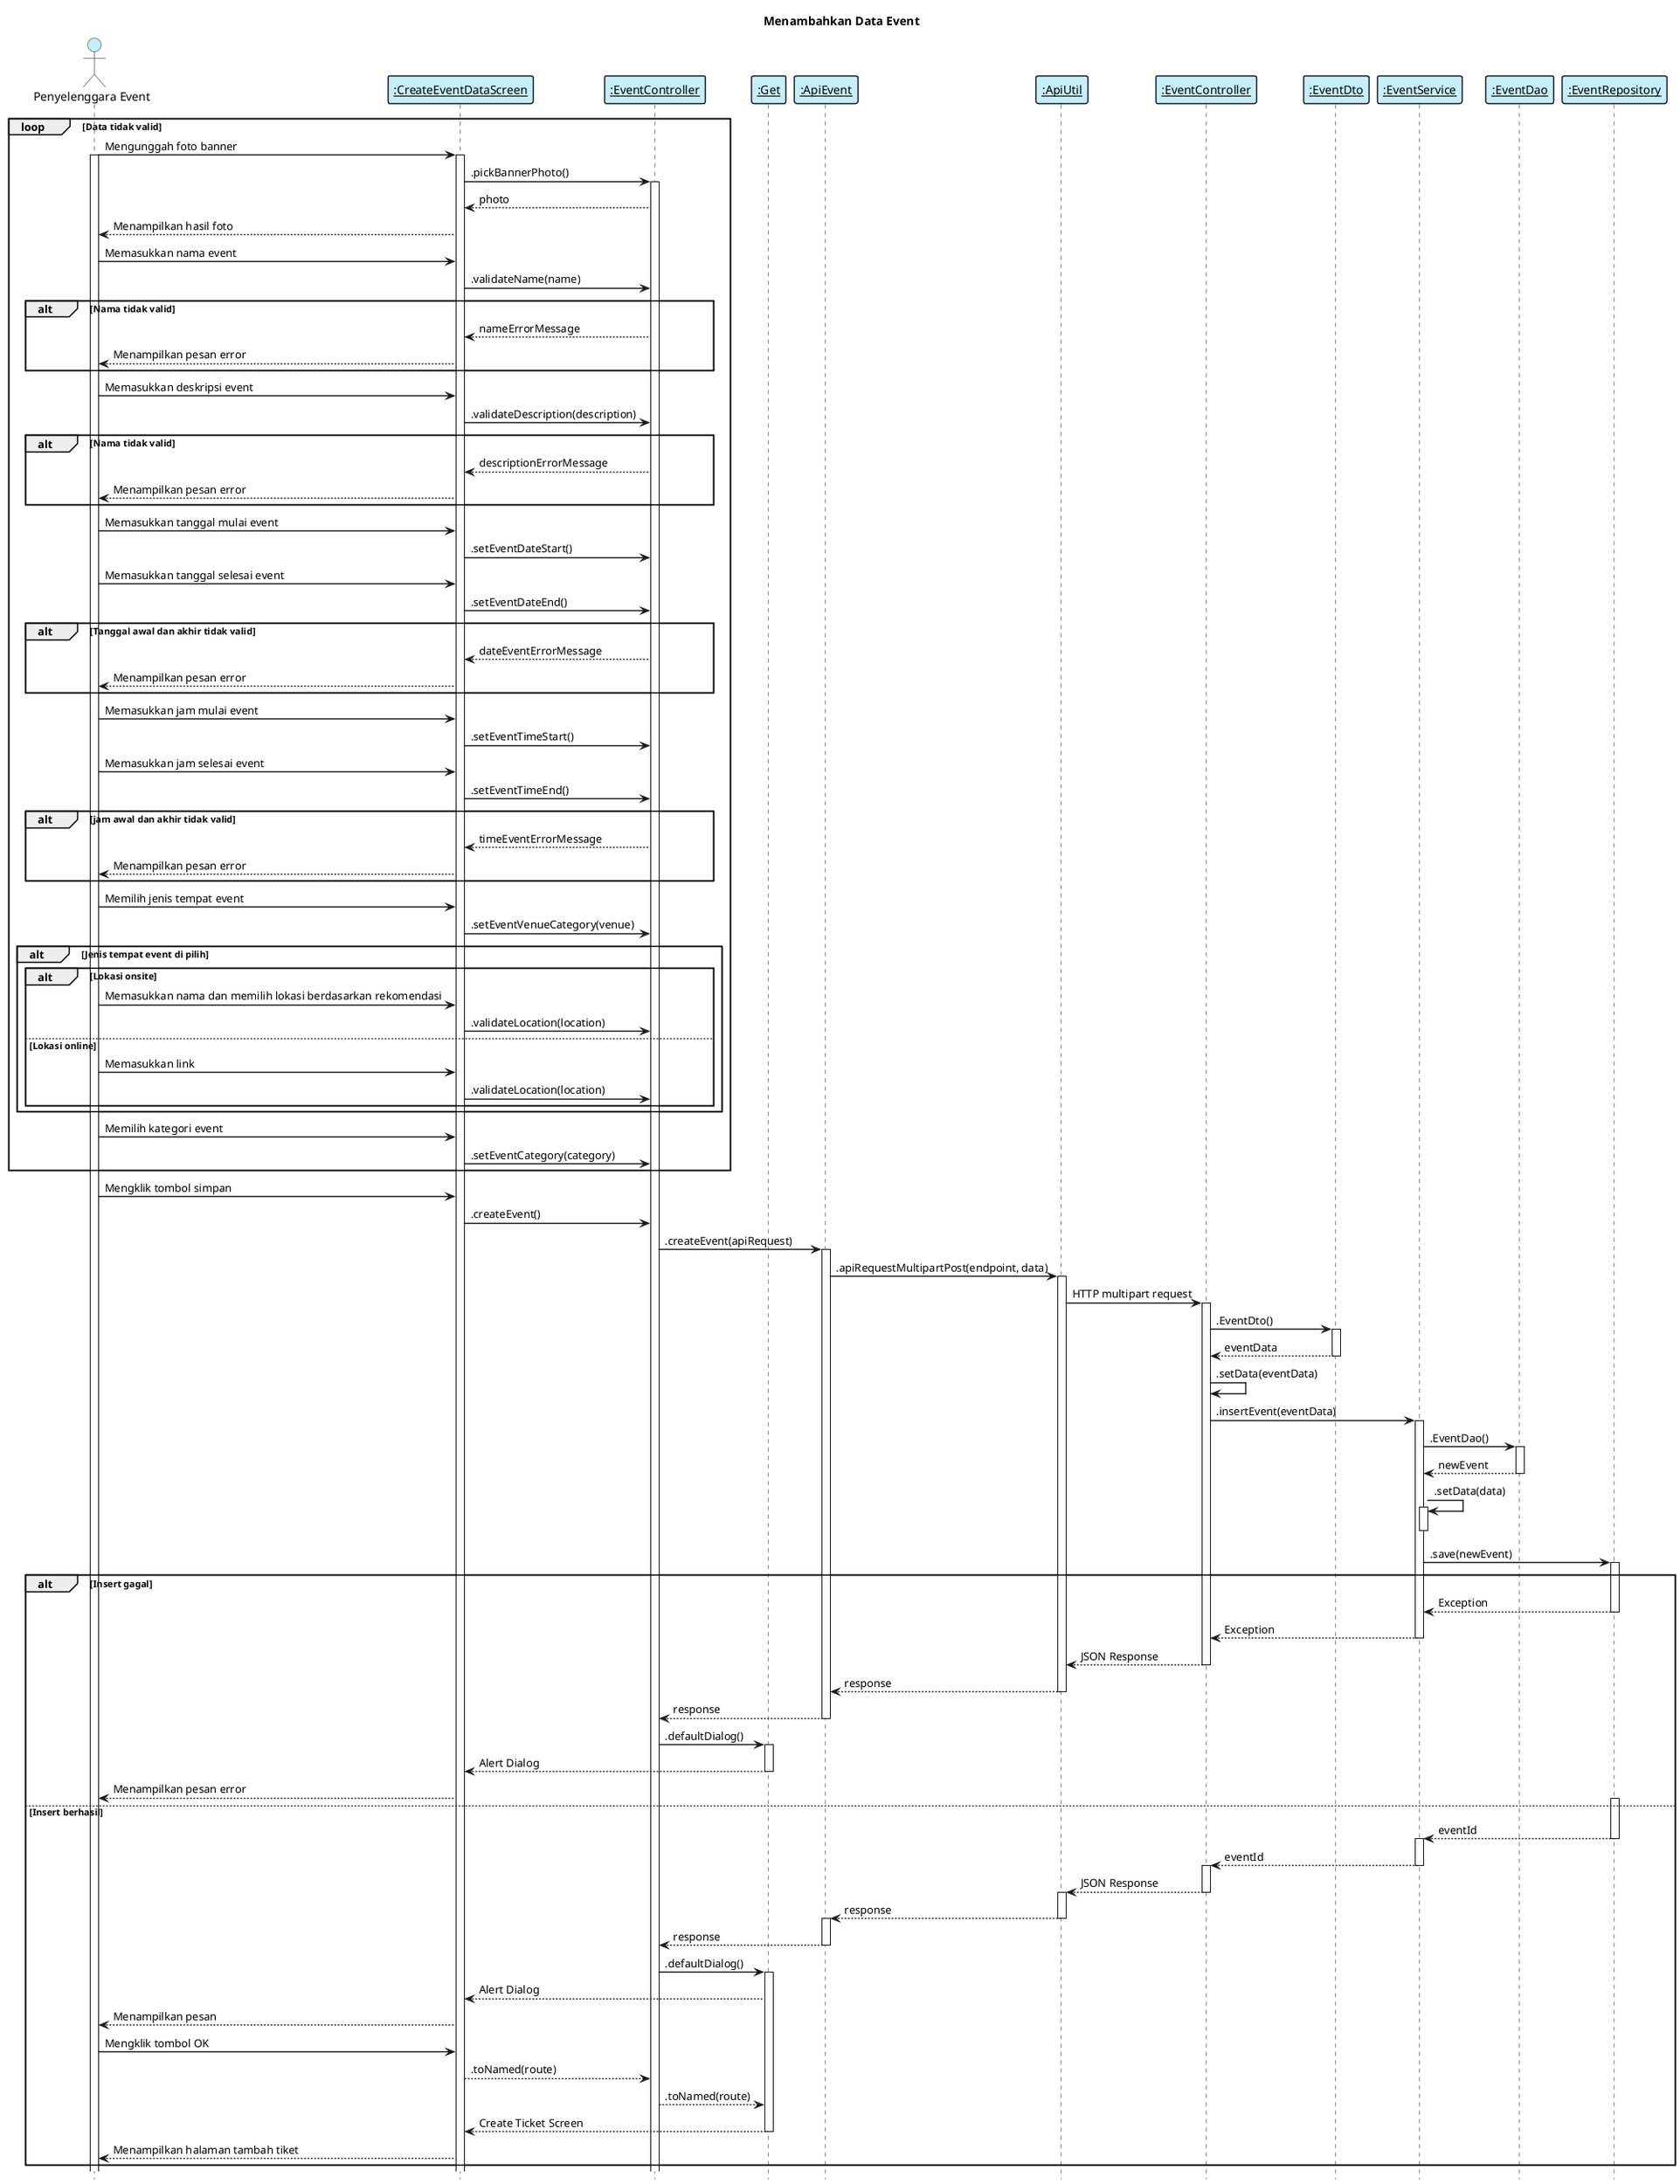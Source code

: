 @startuml menambahkan data event

    title "Menambahkan Data Event"
    hide footbox
    skinparam shadowing false
    skinparam sequence {    
        ArrowThickness 1.5
        ActorFontName Century Gothic
        ActorBackgroundColor  #C6EFFC
        ArrowFontName Century Gothic
        ParticipantBorderThickness 1.5
        ParticipantBackgroundColor #C6EFFC
    }

    
    actor "Penyelenggara Event" as eo
    participant "__:CreateEventDataScreen__" as viewCreateEvent
    participant "__:EventController__" as controllerCreateEvent
    participant "__:Get__" as libGet
    participant "__:ApiEvent__" as apiEvent
    participant "__:ApiUtil__" as apiUtil
    participant "__:EventController__" as controllerEventBackend
    participant "__:EventDto__" as modelEvent
    participant "__:EventService__" as eventService
    participant "__:EventDao__" as modelEventDao
    participant "__:EventRepository__" as repository 
    loop Data tidak valid
        eo -> viewCreateEvent: Mengunggah foto banner
        activate eo
        activate viewCreateEvent
        viewCreateEvent -> controllerCreateEvent: .pickBannerPhoto()
        activate controllerCreateEvent
        controllerCreateEvent --> viewCreateEvent: photo
        viewCreateEvent --> eo: Menampilkan hasil foto
        
        
        eo -> viewCreateEvent: Memasukkan nama event 
        viewCreateEvent -> controllerCreateEvent: .validateName(name)
        alt Nama tidak valid
            controllerCreateEvent --> viewCreateEvent: nameErrorMessage 
            viewCreateEvent --> eo: Menampilkan pesan error
        end

        eo -> viewCreateEvent: Memasukkan deskripsi event 
        viewCreateEvent -> controllerCreateEvent: .validateDescription(description)
        alt Nama tidak valid
            controllerCreateEvent --> viewCreateEvent: descriptionErrorMessage 
            viewCreateEvent --> eo: Menampilkan pesan error
        end

        eo -> viewCreateEvent: Memasukkan tanggal mulai event
        viewCreateEvent -> controllerCreateEvent: .setEventDateStart()
        eo -> viewCreateEvent: Memasukkan tanggal selesai event
        viewCreateEvent -> controllerCreateEvent: .setEventDateEnd()
        alt Tanggal awal dan akhir tidak valid
            controllerCreateEvent --> viewCreateEvent: dateEventErrorMessage
            viewCreateEvent --> eo: Menampilkan pesan error
        end
       
        eo -> viewCreateEvent: Memasukkan jam mulai event
        viewCreateEvent -> controllerCreateEvent: .setEventTimeStart()
        eo -> viewCreateEvent: Memasukkan jam selesai event
        viewCreateEvent -> controllerCreateEvent: .setEventTimeEnd()
        alt jam awal dan akhir tidak valid
            controllerCreateEvent --> viewCreateEvent: timeEventErrorMessage
            viewCreateEvent --> eo: Menampilkan pesan error
        end

        eo -> viewCreateEvent: Memilih jenis tempat event 
        viewCreateEvent -> controllerCreateEvent: .setEventVenueCategory(venue)
        alt Jenis tempat event di pilih
            alt Lokasi onsite
                eo -> viewCreateEvent: Memasukkan nama dan memilih lokasi berdasarkan rekomendasi    
                viewCreateEvent -> controllerCreateEvent: .validateLocation(location)
            else Lokasi online
                eo -> viewCreateEvent: Memasukkan link  
                viewCreateEvent -> controllerCreateEvent: .validateLocation(location)
            end
        end

        eo -> viewCreateEvent: Memilih kategori event
        viewCreateEvent -> controllerCreateEvent: .setEventCategory(category)
    end

    eo -> viewCreateEvent: Mengklik tombol simpan
    viewCreateEvent -> controllerCreateEvent: .createEvent()
    
    controllerCreateEvent -> apiEvent: .createEvent(apiRequest)
    activate apiEvent
    apiEvent -> apiUtil: .apiRequestMultipartPost(endpoint, data)
    activate apiUtil
    apiUtil -> controllerEventBackend: HTTP multipart request
    activate controllerEventBackend
    controllerEventBackend -> modelEvent: .EventDto()
    activate modelEvent 
    modelEvent --> controllerEventBackend: eventData
    deactivate 
    controllerEventBackend -> controllerEventBackend: .setData(eventData)
    controllerEventBackend -> eventService: .insertEvent(eventData)
    activate eventService
    eventService -> modelEventDao: .EventDao()
    activate modelEventDao
    modelEventDao --> eventService: newEvent
    deactivate modelEventDao
    eventService -> eventService: .setData(data)
    activate eventService
    deactivate eventService

    eventService -> repository: .save(newEvent)
    activate repository

    alt Insert gagal
        repository --> eventService: Exception
        deactivate repository 
        eventService --> controllerEventBackend: Exception
        deactivate eventService
        controllerEventBackend --> apiUtil: JSON Response
        deactivate controllerEventBackend
        apiUtil --> apiEvent: response
        deactivate apiUtil
        apiEvent --> controllerCreateEvent: response
        deactivate apiEvent
        controllerCreateEvent -> libGet: .defaultDialog()
        activate libGet
        libGet --> viewCreateEvent: Alert Dialog
        deactivate libGet
        viewCreateEvent --> eo: Menampilkan pesan error
    else Insert berhasil
        activate repository
        repository --> eventService: eventId
        deactivate repository 
        activate eventService
        eventService --> controllerEventBackend: eventId
        deactivate eventService
        activate controllerEventBackend
        controllerEventBackend --> apiUtil: JSON Response
        deactivate controllerEventBackend
        activate apiUtil
        apiUtil --> apiEvent: response
        deactivate apiUtil
        activate apiEvent
        apiEvent --> controllerCreateEvent: response
        deactivate apiEvent
        controllerCreateEvent -> libGet: .defaultDialog()
        activate libGet
        libGet --> viewCreateEvent: Alert Dialog
        viewCreateEvent --> eo: Menampilkan pesan
        eo -> viewCreateEvent: Mengklik tombol OK
        viewCreateEvent --> controllerCreateEvent: .toNamed(route)
        controllerCreateEvent --> libGet: .toNamed(route)
        libGet --> viewCreateEvent: Create Ticket Screen
        deactivate libGet
        viewCreateEvent --> eo: Menampilkan halaman tambah tiket
    end 

@enduml